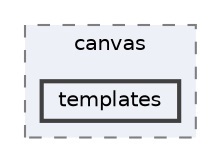 digraph "C:/microchip/harmony3/gfx/middleware/legato/canvas/templates"
{
 // INTERACTIVE_SVG=YES
 // LATEX_PDF_SIZE
  bgcolor="transparent";
  edge [fontname=Helvetica,fontsize=10,labelfontname=Helvetica,labelfontsize=10];
  node [fontname=Helvetica,fontsize=10,shape=box,height=0.2,width=0.4];
  compound=true
  subgraph clusterdir_6143de338ab0d6fe3710d71643c3ff28 {
    graph [ bgcolor="#edf0f7", pencolor="grey50", label="canvas", fontname=Helvetica,fontsize=10 style="filled,dashed", URL="dir_6143de338ab0d6fe3710d71643c3ff28.html",tooltip=""]
  dir_1bdca3e57d0b136c3121cc4a40bfecf7 [label="templates", fillcolor="#edf0f7", color="grey25", style="filled,bold", URL="dir_1bdca3e57d0b136c3121cc4a40bfecf7.html",tooltip=""];
  }
}
